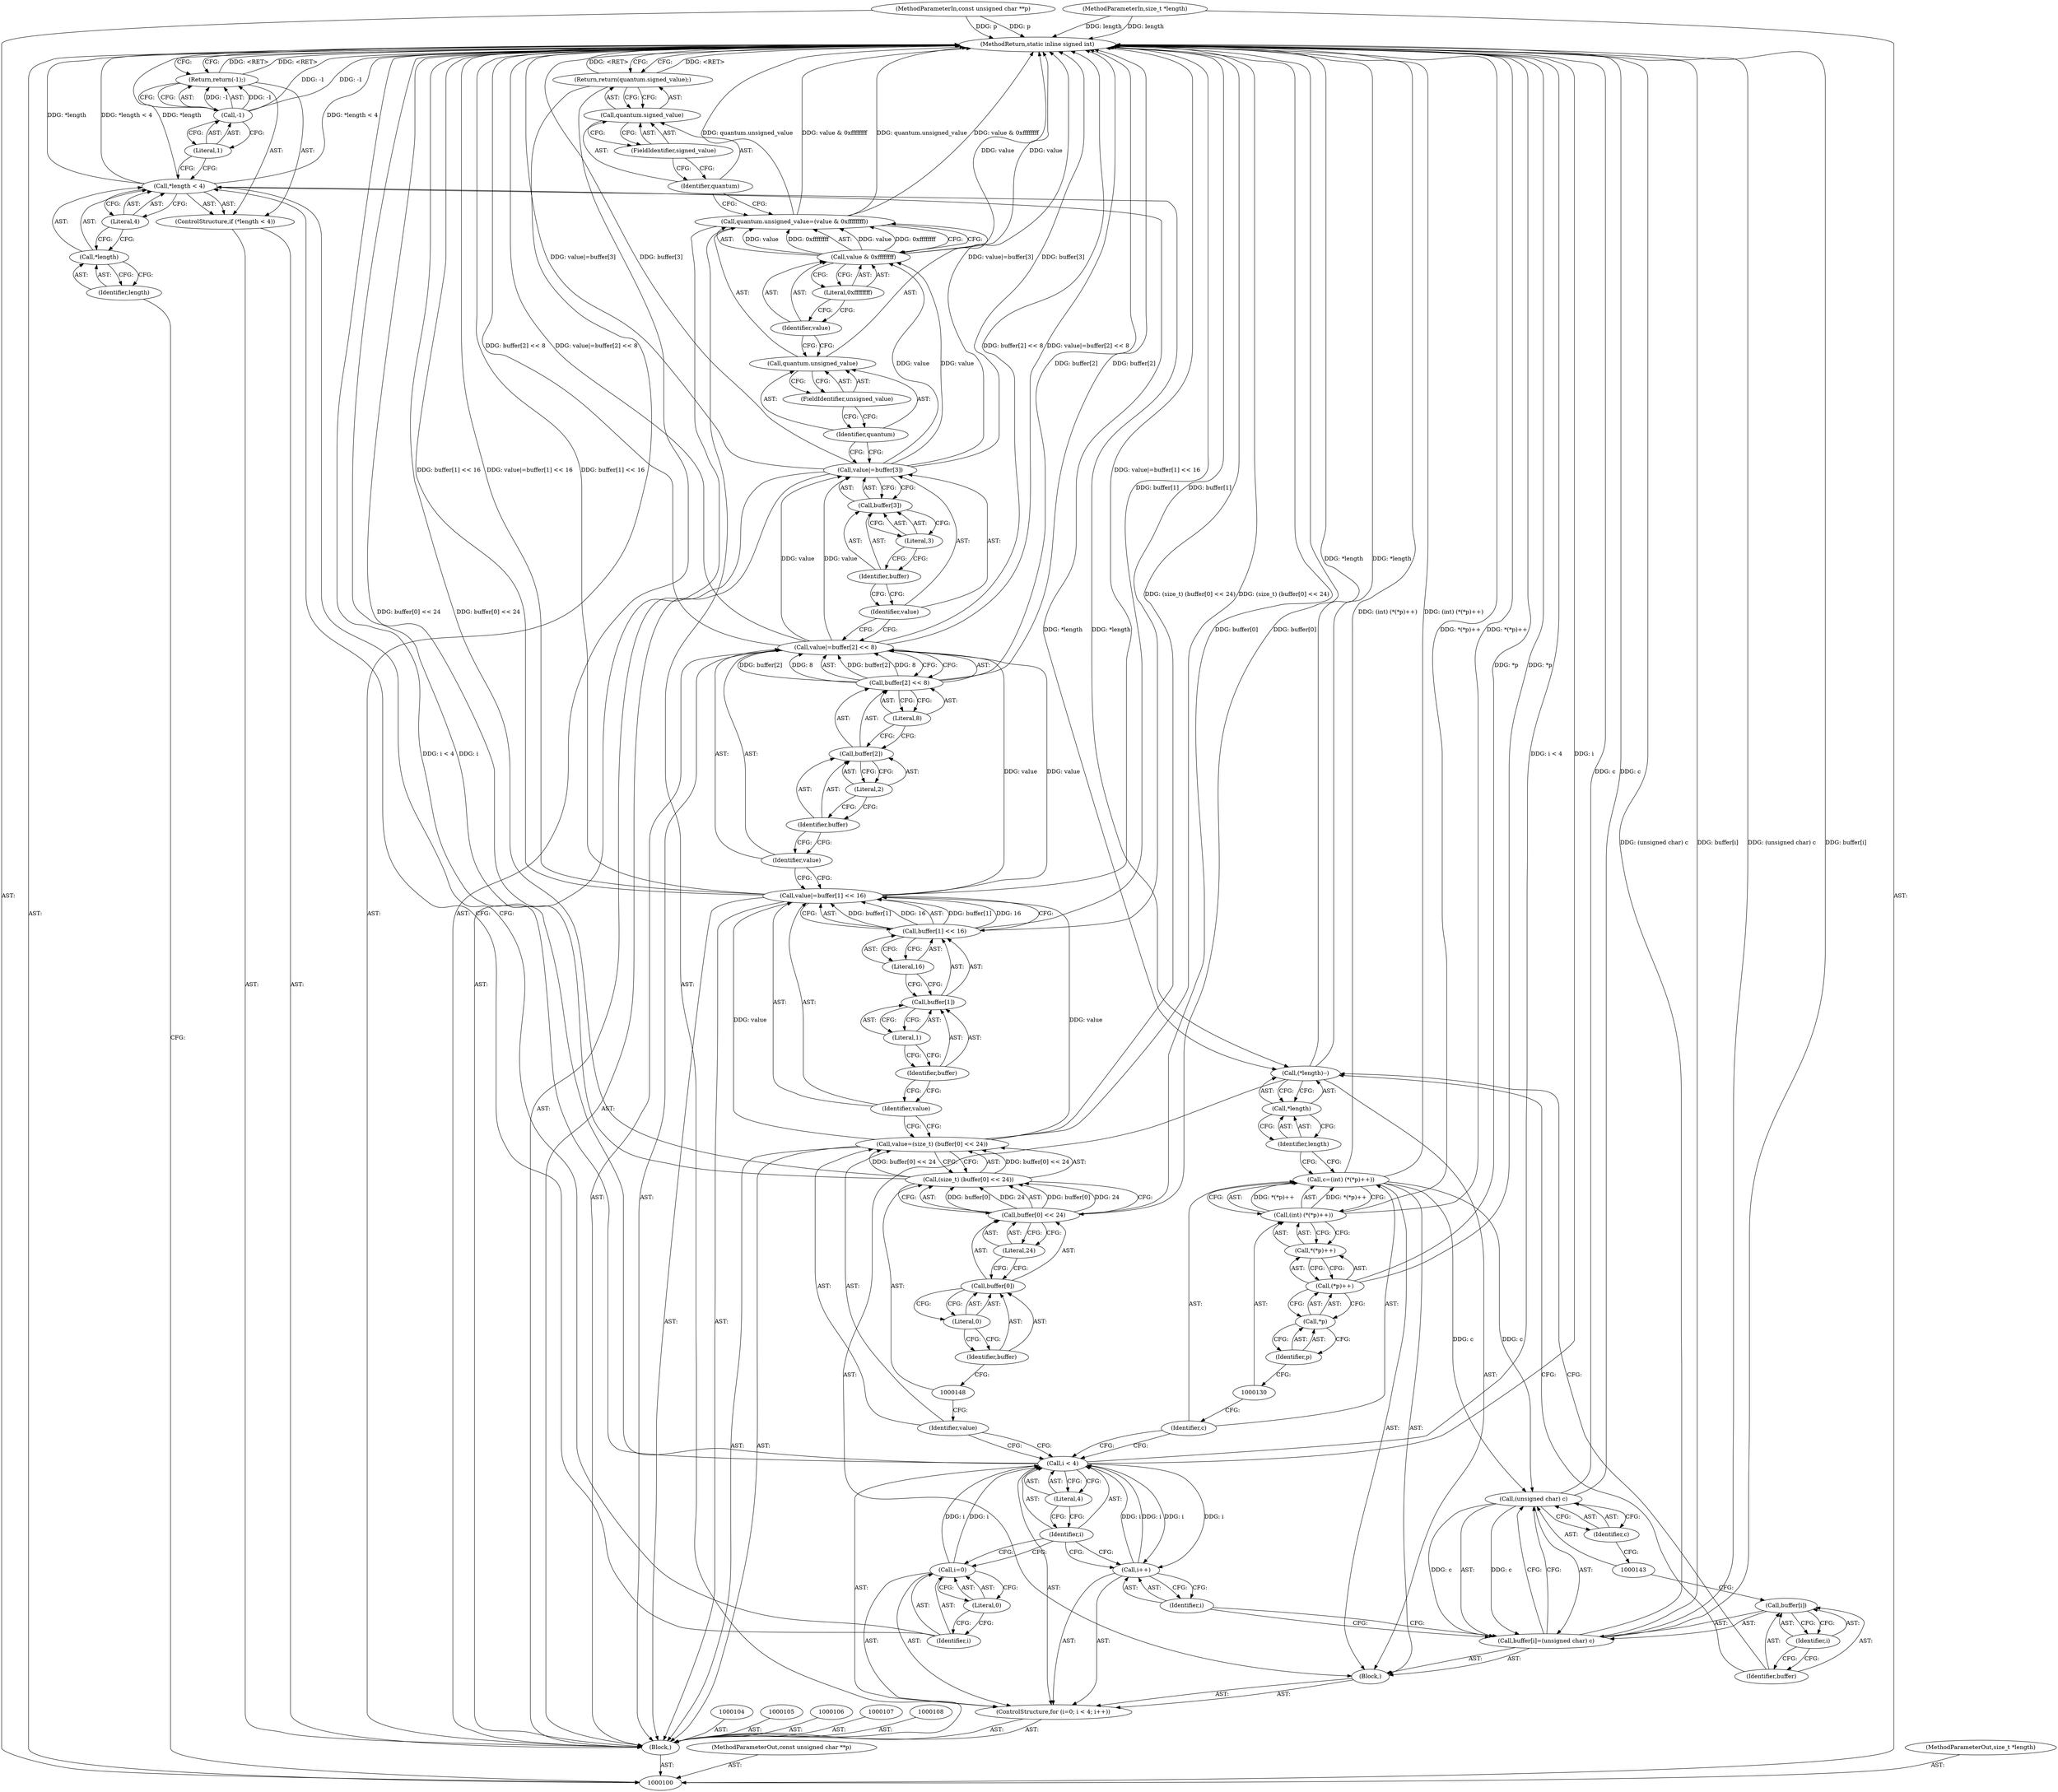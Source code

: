 digraph "1_ImageMagick_d8ab7f046587f2e9f734b687ba7e6e10147c294b_6" {
"1000184" [label="(MethodReturn,static inline signed int)"];
"1000101" [label="(MethodParameterIn,const unsigned char **p)"];
"1000252" [label="(MethodParameterOut,const unsigned char **p)"];
"1000102" [label="(MethodParameterIn,size_t *length)"];
"1000253" [label="(MethodParameterOut,size_t *length)"];
"1000113" [label="(Literal,4)"];
"1000109" [label="(ControlStructure,if (*length < 4))"];
"1000110" [label="(Call,*length < 4)"];
"1000111" [label="(Call,*length)"];
"1000112" [label="(Identifier,length)"];
"1000115" [label="(Call,-1)"];
"1000116" [label="(Literal,1)"];
"1000114" [label="(Return,return(-1);)"];
"1000121" [label="(Call,i < 4)"];
"1000122" [label="(Identifier,i)"];
"1000123" [label="(Literal,4)"];
"1000124" [label="(Call,i++)"];
"1000125" [label="(Identifier,i)"];
"1000117" [label="(ControlStructure,for (i=0; i < 4; i++))"];
"1000118" [label="(Call,i=0)"];
"1000119" [label="(Identifier,i)"];
"1000120" [label="(Literal,0)"];
"1000126" [label="(Block,)"];
"1000131" [label="(Call,*(*p)++)"];
"1000132" [label="(Call,(*p)++)"];
"1000133" [label="(Call,*p)"];
"1000134" [label="(Identifier,p)"];
"1000127" [label="(Call,c=(int) (*(*p)++))"];
"1000128" [label="(Identifier,c)"];
"1000129" [label="(Call,(int) (*(*p)++))"];
"1000103" [label="(Block,)"];
"1000135" [label="(Call,(*length)--)"];
"1000136" [label="(Call,*length)"];
"1000137" [label="(Identifier,length)"];
"1000141" [label="(Identifier,i)"];
"1000142" [label="(Call,(unsigned char) c)"];
"1000144" [label="(Identifier,c)"];
"1000138" [label="(Call,buffer[i]=(unsigned char) c)"];
"1000139" [label="(Call,buffer[i])"];
"1000140" [label="(Identifier,buffer)"];
"1000149" [label="(Call,buffer[0] << 24)"];
"1000150" [label="(Call,buffer[0])"];
"1000151" [label="(Identifier,buffer)"];
"1000145" [label="(Call,value=(size_t) (buffer[0] << 24))"];
"1000146" [label="(Identifier,value)"];
"1000152" [label="(Literal,0)"];
"1000153" [label="(Literal,24)"];
"1000147" [label="(Call,(size_t) (buffer[0] << 24))"];
"1000159" [label="(Literal,1)"];
"1000154" [label="(Call,value|=buffer[1] << 16)"];
"1000155" [label="(Identifier,value)"];
"1000160" [label="(Literal,16)"];
"1000156" [label="(Call,buffer[1] << 16)"];
"1000157" [label="(Call,buffer[1])"];
"1000158" [label="(Identifier,buffer)"];
"1000166" [label="(Literal,2)"];
"1000161" [label="(Call,value|=buffer[2] << 8)"];
"1000162" [label="(Identifier,value)"];
"1000167" [label="(Literal,8)"];
"1000163" [label="(Call,buffer[2] << 8)"];
"1000164" [label="(Call,buffer[2])"];
"1000165" [label="(Identifier,buffer)"];
"1000172" [label="(Literal,3)"];
"1000168" [label="(Call,value|=buffer[3])"];
"1000169" [label="(Identifier,value)"];
"1000170" [label="(Call,buffer[3])"];
"1000171" [label="(Identifier,buffer)"];
"1000176" [label="(FieldIdentifier,unsigned_value)"];
"1000173" [label="(Call,quantum.unsigned_value=(value & 0xffffffff))"];
"1000174" [label="(Call,quantum.unsigned_value)"];
"1000175" [label="(Identifier,quantum)"];
"1000177" [label="(Call,value & 0xffffffff)"];
"1000178" [label="(Identifier,value)"];
"1000179" [label="(Literal,0xffffffff)"];
"1000181" [label="(Call,quantum.signed_value)"];
"1000182" [label="(Identifier,quantum)"];
"1000183" [label="(FieldIdentifier,signed_value)"];
"1000180" [label="(Return,return(quantum.signed_value);)"];
"1000184" -> "1000100"  [label="AST: "];
"1000184" -> "1000114"  [label="CFG: "];
"1000184" -> "1000180"  [label="CFG: "];
"1000177" -> "1000184"  [label="DDG: value"];
"1000138" -> "1000184"  [label="DDG: (unsigned char) c"];
"1000138" -> "1000184"  [label="DDG: buffer[i]"];
"1000156" -> "1000184"  [label="DDG: buffer[1]"];
"1000147" -> "1000184"  [label="DDG: buffer[0] << 24"];
"1000154" -> "1000184"  [label="DDG: value|=buffer[1] << 16"];
"1000154" -> "1000184"  [label="DDG: buffer[1] << 16"];
"1000161" -> "1000184"  [label="DDG: buffer[2] << 8"];
"1000161" -> "1000184"  [label="DDG: value|=buffer[2] << 8"];
"1000173" -> "1000184"  [label="DDG: quantum.unsigned_value"];
"1000173" -> "1000184"  [label="DDG: value & 0xffffffff"];
"1000168" -> "1000184"  [label="DDG: value|=buffer[3]"];
"1000168" -> "1000184"  [label="DDG: buffer[3]"];
"1000163" -> "1000184"  [label="DDG: buffer[2]"];
"1000127" -> "1000184"  [label="DDG: (int) (*(*p)++)"];
"1000142" -> "1000184"  [label="DDG: c"];
"1000115" -> "1000184"  [label="DDG: -1"];
"1000121" -> "1000184"  [label="DDG: i < 4"];
"1000121" -> "1000184"  [label="DDG: i"];
"1000132" -> "1000184"  [label="DDG: *p"];
"1000102" -> "1000184"  [label="DDG: length"];
"1000101" -> "1000184"  [label="DDG: p"];
"1000110" -> "1000184"  [label="DDG: *length < 4"];
"1000110" -> "1000184"  [label="DDG: *length"];
"1000135" -> "1000184"  [label="DDG: *length"];
"1000149" -> "1000184"  [label="DDG: buffer[0]"];
"1000145" -> "1000184"  [label="DDG: (size_t) (buffer[0] << 24)"];
"1000129" -> "1000184"  [label="DDG: *(*p)++"];
"1000114" -> "1000184"  [label="DDG: <RET>"];
"1000180" -> "1000184"  [label="DDG: <RET>"];
"1000101" -> "1000100"  [label="AST: "];
"1000101" -> "1000184"  [label="DDG: p"];
"1000252" -> "1000100"  [label="AST: "];
"1000102" -> "1000100"  [label="AST: "];
"1000102" -> "1000184"  [label="DDG: length"];
"1000253" -> "1000100"  [label="AST: "];
"1000113" -> "1000110"  [label="AST: "];
"1000113" -> "1000111"  [label="CFG: "];
"1000110" -> "1000113"  [label="CFG: "];
"1000109" -> "1000103"  [label="AST: "];
"1000110" -> "1000109"  [label="AST: "];
"1000114" -> "1000109"  [label="AST: "];
"1000110" -> "1000109"  [label="AST: "];
"1000110" -> "1000113"  [label="CFG: "];
"1000111" -> "1000110"  [label="AST: "];
"1000113" -> "1000110"  [label="AST: "];
"1000116" -> "1000110"  [label="CFG: "];
"1000119" -> "1000110"  [label="CFG: "];
"1000110" -> "1000184"  [label="DDG: *length < 4"];
"1000110" -> "1000184"  [label="DDG: *length"];
"1000110" -> "1000135"  [label="DDG: *length"];
"1000111" -> "1000110"  [label="AST: "];
"1000111" -> "1000112"  [label="CFG: "];
"1000112" -> "1000111"  [label="AST: "];
"1000113" -> "1000111"  [label="CFG: "];
"1000112" -> "1000111"  [label="AST: "];
"1000112" -> "1000100"  [label="CFG: "];
"1000111" -> "1000112"  [label="CFG: "];
"1000115" -> "1000114"  [label="AST: "];
"1000115" -> "1000116"  [label="CFG: "];
"1000116" -> "1000115"  [label="AST: "];
"1000114" -> "1000115"  [label="CFG: "];
"1000115" -> "1000184"  [label="DDG: -1"];
"1000115" -> "1000114"  [label="DDG: -1"];
"1000116" -> "1000115"  [label="AST: "];
"1000116" -> "1000110"  [label="CFG: "];
"1000115" -> "1000116"  [label="CFG: "];
"1000114" -> "1000109"  [label="AST: "];
"1000114" -> "1000115"  [label="CFG: "];
"1000115" -> "1000114"  [label="AST: "];
"1000184" -> "1000114"  [label="CFG: "];
"1000114" -> "1000184"  [label="DDG: <RET>"];
"1000115" -> "1000114"  [label="DDG: -1"];
"1000121" -> "1000117"  [label="AST: "];
"1000121" -> "1000123"  [label="CFG: "];
"1000122" -> "1000121"  [label="AST: "];
"1000123" -> "1000121"  [label="AST: "];
"1000128" -> "1000121"  [label="CFG: "];
"1000146" -> "1000121"  [label="CFG: "];
"1000121" -> "1000184"  [label="DDG: i < 4"];
"1000121" -> "1000184"  [label="DDG: i"];
"1000124" -> "1000121"  [label="DDG: i"];
"1000118" -> "1000121"  [label="DDG: i"];
"1000121" -> "1000124"  [label="DDG: i"];
"1000122" -> "1000121"  [label="AST: "];
"1000122" -> "1000118"  [label="CFG: "];
"1000122" -> "1000124"  [label="CFG: "];
"1000123" -> "1000122"  [label="CFG: "];
"1000123" -> "1000121"  [label="AST: "];
"1000123" -> "1000122"  [label="CFG: "];
"1000121" -> "1000123"  [label="CFG: "];
"1000124" -> "1000117"  [label="AST: "];
"1000124" -> "1000125"  [label="CFG: "];
"1000125" -> "1000124"  [label="AST: "];
"1000122" -> "1000124"  [label="CFG: "];
"1000124" -> "1000121"  [label="DDG: i"];
"1000121" -> "1000124"  [label="DDG: i"];
"1000125" -> "1000124"  [label="AST: "];
"1000125" -> "1000138"  [label="CFG: "];
"1000124" -> "1000125"  [label="CFG: "];
"1000117" -> "1000103"  [label="AST: "];
"1000118" -> "1000117"  [label="AST: "];
"1000121" -> "1000117"  [label="AST: "];
"1000124" -> "1000117"  [label="AST: "];
"1000126" -> "1000117"  [label="AST: "];
"1000118" -> "1000117"  [label="AST: "];
"1000118" -> "1000120"  [label="CFG: "];
"1000119" -> "1000118"  [label="AST: "];
"1000120" -> "1000118"  [label="AST: "];
"1000122" -> "1000118"  [label="CFG: "];
"1000118" -> "1000121"  [label="DDG: i"];
"1000119" -> "1000118"  [label="AST: "];
"1000119" -> "1000110"  [label="CFG: "];
"1000120" -> "1000119"  [label="CFG: "];
"1000120" -> "1000118"  [label="AST: "];
"1000120" -> "1000119"  [label="CFG: "];
"1000118" -> "1000120"  [label="CFG: "];
"1000126" -> "1000117"  [label="AST: "];
"1000127" -> "1000126"  [label="AST: "];
"1000135" -> "1000126"  [label="AST: "];
"1000138" -> "1000126"  [label="AST: "];
"1000131" -> "1000129"  [label="AST: "];
"1000131" -> "1000132"  [label="CFG: "];
"1000132" -> "1000131"  [label="AST: "];
"1000129" -> "1000131"  [label="CFG: "];
"1000132" -> "1000131"  [label="AST: "];
"1000132" -> "1000133"  [label="CFG: "];
"1000133" -> "1000132"  [label="AST: "];
"1000131" -> "1000132"  [label="CFG: "];
"1000132" -> "1000184"  [label="DDG: *p"];
"1000133" -> "1000132"  [label="AST: "];
"1000133" -> "1000134"  [label="CFG: "];
"1000134" -> "1000133"  [label="AST: "];
"1000132" -> "1000133"  [label="CFG: "];
"1000134" -> "1000133"  [label="AST: "];
"1000134" -> "1000130"  [label="CFG: "];
"1000133" -> "1000134"  [label="CFG: "];
"1000127" -> "1000126"  [label="AST: "];
"1000127" -> "1000129"  [label="CFG: "];
"1000128" -> "1000127"  [label="AST: "];
"1000129" -> "1000127"  [label="AST: "];
"1000137" -> "1000127"  [label="CFG: "];
"1000127" -> "1000184"  [label="DDG: (int) (*(*p)++)"];
"1000129" -> "1000127"  [label="DDG: *(*p)++"];
"1000127" -> "1000142"  [label="DDG: c"];
"1000128" -> "1000127"  [label="AST: "];
"1000128" -> "1000121"  [label="CFG: "];
"1000130" -> "1000128"  [label="CFG: "];
"1000129" -> "1000127"  [label="AST: "];
"1000129" -> "1000131"  [label="CFG: "];
"1000130" -> "1000129"  [label="AST: "];
"1000131" -> "1000129"  [label="AST: "];
"1000127" -> "1000129"  [label="CFG: "];
"1000129" -> "1000184"  [label="DDG: *(*p)++"];
"1000129" -> "1000127"  [label="DDG: *(*p)++"];
"1000103" -> "1000100"  [label="AST: "];
"1000104" -> "1000103"  [label="AST: "];
"1000105" -> "1000103"  [label="AST: "];
"1000106" -> "1000103"  [label="AST: "];
"1000107" -> "1000103"  [label="AST: "];
"1000108" -> "1000103"  [label="AST: "];
"1000109" -> "1000103"  [label="AST: "];
"1000117" -> "1000103"  [label="AST: "];
"1000145" -> "1000103"  [label="AST: "];
"1000154" -> "1000103"  [label="AST: "];
"1000161" -> "1000103"  [label="AST: "];
"1000168" -> "1000103"  [label="AST: "];
"1000173" -> "1000103"  [label="AST: "];
"1000180" -> "1000103"  [label="AST: "];
"1000135" -> "1000126"  [label="AST: "];
"1000135" -> "1000136"  [label="CFG: "];
"1000136" -> "1000135"  [label="AST: "];
"1000140" -> "1000135"  [label="CFG: "];
"1000135" -> "1000184"  [label="DDG: *length"];
"1000110" -> "1000135"  [label="DDG: *length"];
"1000136" -> "1000135"  [label="AST: "];
"1000136" -> "1000137"  [label="CFG: "];
"1000137" -> "1000136"  [label="AST: "];
"1000135" -> "1000136"  [label="CFG: "];
"1000137" -> "1000136"  [label="AST: "];
"1000137" -> "1000127"  [label="CFG: "];
"1000136" -> "1000137"  [label="CFG: "];
"1000141" -> "1000139"  [label="AST: "];
"1000141" -> "1000140"  [label="CFG: "];
"1000139" -> "1000141"  [label="CFG: "];
"1000142" -> "1000138"  [label="AST: "];
"1000142" -> "1000144"  [label="CFG: "];
"1000143" -> "1000142"  [label="AST: "];
"1000144" -> "1000142"  [label="AST: "];
"1000138" -> "1000142"  [label="CFG: "];
"1000142" -> "1000184"  [label="DDG: c"];
"1000142" -> "1000138"  [label="DDG: c"];
"1000127" -> "1000142"  [label="DDG: c"];
"1000144" -> "1000142"  [label="AST: "];
"1000144" -> "1000143"  [label="CFG: "];
"1000142" -> "1000144"  [label="CFG: "];
"1000138" -> "1000126"  [label="AST: "];
"1000138" -> "1000142"  [label="CFG: "];
"1000139" -> "1000138"  [label="AST: "];
"1000142" -> "1000138"  [label="AST: "];
"1000125" -> "1000138"  [label="CFG: "];
"1000138" -> "1000184"  [label="DDG: (unsigned char) c"];
"1000138" -> "1000184"  [label="DDG: buffer[i]"];
"1000142" -> "1000138"  [label="DDG: c"];
"1000139" -> "1000138"  [label="AST: "];
"1000139" -> "1000141"  [label="CFG: "];
"1000140" -> "1000139"  [label="AST: "];
"1000141" -> "1000139"  [label="AST: "];
"1000143" -> "1000139"  [label="CFG: "];
"1000140" -> "1000139"  [label="AST: "];
"1000140" -> "1000135"  [label="CFG: "];
"1000141" -> "1000140"  [label="CFG: "];
"1000149" -> "1000147"  [label="AST: "];
"1000149" -> "1000153"  [label="CFG: "];
"1000150" -> "1000149"  [label="AST: "];
"1000153" -> "1000149"  [label="AST: "];
"1000147" -> "1000149"  [label="CFG: "];
"1000149" -> "1000184"  [label="DDG: buffer[0]"];
"1000149" -> "1000147"  [label="DDG: buffer[0]"];
"1000149" -> "1000147"  [label="DDG: 24"];
"1000150" -> "1000149"  [label="AST: "];
"1000150" -> "1000152"  [label="CFG: "];
"1000151" -> "1000150"  [label="AST: "];
"1000152" -> "1000150"  [label="AST: "];
"1000153" -> "1000150"  [label="CFG: "];
"1000151" -> "1000150"  [label="AST: "];
"1000151" -> "1000148"  [label="CFG: "];
"1000152" -> "1000151"  [label="CFG: "];
"1000145" -> "1000103"  [label="AST: "];
"1000145" -> "1000147"  [label="CFG: "];
"1000146" -> "1000145"  [label="AST: "];
"1000147" -> "1000145"  [label="AST: "];
"1000155" -> "1000145"  [label="CFG: "];
"1000145" -> "1000184"  [label="DDG: (size_t) (buffer[0] << 24)"];
"1000147" -> "1000145"  [label="DDG: buffer[0] << 24"];
"1000145" -> "1000154"  [label="DDG: value"];
"1000146" -> "1000145"  [label="AST: "];
"1000146" -> "1000121"  [label="CFG: "];
"1000148" -> "1000146"  [label="CFG: "];
"1000152" -> "1000150"  [label="AST: "];
"1000152" -> "1000151"  [label="CFG: "];
"1000150" -> "1000152"  [label="CFG: "];
"1000153" -> "1000149"  [label="AST: "];
"1000153" -> "1000150"  [label="CFG: "];
"1000149" -> "1000153"  [label="CFG: "];
"1000147" -> "1000145"  [label="AST: "];
"1000147" -> "1000149"  [label="CFG: "];
"1000148" -> "1000147"  [label="AST: "];
"1000149" -> "1000147"  [label="AST: "];
"1000145" -> "1000147"  [label="CFG: "];
"1000147" -> "1000184"  [label="DDG: buffer[0] << 24"];
"1000147" -> "1000145"  [label="DDG: buffer[0] << 24"];
"1000149" -> "1000147"  [label="DDG: buffer[0]"];
"1000149" -> "1000147"  [label="DDG: 24"];
"1000159" -> "1000157"  [label="AST: "];
"1000159" -> "1000158"  [label="CFG: "];
"1000157" -> "1000159"  [label="CFG: "];
"1000154" -> "1000103"  [label="AST: "];
"1000154" -> "1000156"  [label="CFG: "];
"1000155" -> "1000154"  [label="AST: "];
"1000156" -> "1000154"  [label="AST: "];
"1000162" -> "1000154"  [label="CFG: "];
"1000154" -> "1000184"  [label="DDG: value|=buffer[1] << 16"];
"1000154" -> "1000184"  [label="DDG: buffer[1] << 16"];
"1000145" -> "1000154"  [label="DDG: value"];
"1000156" -> "1000154"  [label="DDG: buffer[1]"];
"1000156" -> "1000154"  [label="DDG: 16"];
"1000154" -> "1000161"  [label="DDG: value"];
"1000155" -> "1000154"  [label="AST: "];
"1000155" -> "1000145"  [label="CFG: "];
"1000158" -> "1000155"  [label="CFG: "];
"1000160" -> "1000156"  [label="AST: "];
"1000160" -> "1000157"  [label="CFG: "];
"1000156" -> "1000160"  [label="CFG: "];
"1000156" -> "1000154"  [label="AST: "];
"1000156" -> "1000160"  [label="CFG: "];
"1000157" -> "1000156"  [label="AST: "];
"1000160" -> "1000156"  [label="AST: "];
"1000154" -> "1000156"  [label="CFG: "];
"1000156" -> "1000184"  [label="DDG: buffer[1]"];
"1000156" -> "1000154"  [label="DDG: buffer[1]"];
"1000156" -> "1000154"  [label="DDG: 16"];
"1000157" -> "1000156"  [label="AST: "];
"1000157" -> "1000159"  [label="CFG: "];
"1000158" -> "1000157"  [label="AST: "];
"1000159" -> "1000157"  [label="AST: "];
"1000160" -> "1000157"  [label="CFG: "];
"1000158" -> "1000157"  [label="AST: "];
"1000158" -> "1000155"  [label="CFG: "];
"1000159" -> "1000158"  [label="CFG: "];
"1000166" -> "1000164"  [label="AST: "];
"1000166" -> "1000165"  [label="CFG: "];
"1000164" -> "1000166"  [label="CFG: "];
"1000161" -> "1000103"  [label="AST: "];
"1000161" -> "1000163"  [label="CFG: "];
"1000162" -> "1000161"  [label="AST: "];
"1000163" -> "1000161"  [label="AST: "];
"1000169" -> "1000161"  [label="CFG: "];
"1000161" -> "1000184"  [label="DDG: buffer[2] << 8"];
"1000161" -> "1000184"  [label="DDG: value|=buffer[2] << 8"];
"1000154" -> "1000161"  [label="DDG: value"];
"1000163" -> "1000161"  [label="DDG: buffer[2]"];
"1000163" -> "1000161"  [label="DDG: 8"];
"1000161" -> "1000168"  [label="DDG: value"];
"1000162" -> "1000161"  [label="AST: "];
"1000162" -> "1000154"  [label="CFG: "];
"1000165" -> "1000162"  [label="CFG: "];
"1000167" -> "1000163"  [label="AST: "];
"1000167" -> "1000164"  [label="CFG: "];
"1000163" -> "1000167"  [label="CFG: "];
"1000163" -> "1000161"  [label="AST: "];
"1000163" -> "1000167"  [label="CFG: "];
"1000164" -> "1000163"  [label="AST: "];
"1000167" -> "1000163"  [label="AST: "];
"1000161" -> "1000163"  [label="CFG: "];
"1000163" -> "1000184"  [label="DDG: buffer[2]"];
"1000163" -> "1000161"  [label="DDG: buffer[2]"];
"1000163" -> "1000161"  [label="DDG: 8"];
"1000164" -> "1000163"  [label="AST: "];
"1000164" -> "1000166"  [label="CFG: "];
"1000165" -> "1000164"  [label="AST: "];
"1000166" -> "1000164"  [label="AST: "];
"1000167" -> "1000164"  [label="CFG: "];
"1000165" -> "1000164"  [label="AST: "];
"1000165" -> "1000162"  [label="CFG: "];
"1000166" -> "1000165"  [label="CFG: "];
"1000172" -> "1000170"  [label="AST: "];
"1000172" -> "1000171"  [label="CFG: "];
"1000170" -> "1000172"  [label="CFG: "];
"1000168" -> "1000103"  [label="AST: "];
"1000168" -> "1000170"  [label="CFG: "];
"1000169" -> "1000168"  [label="AST: "];
"1000170" -> "1000168"  [label="AST: "];
"1000175" -> "1000168"  [label="CFG: "];
"1000168" -> "1000184"  [label="DDG: value|=buffer[3]"];
"1000168" -> "1000184"  [label="DDG: buffer[3]"];
"1000161" -> "1000168"  [label="DDG: value"];
"1000168" -> "1000177"  [label="DDG: value"];
"1000169" -> "1000168"  [label="AST: "];
"1000169" -> "1000161"  [label="CFG: "];
"1000171" -> "1000169"  [label="CFG: "];
"1000170" -> "1000168"  [label="AST: "];
"1000170" -> "1000172"  [label="CFG: "];
"1000171" -> "1000170"  [label="AST: "];
"1000172" -> "1000170"  [label="AST: "];
"1000168" -> "1000170"  [label="CFG: "];
"1000171" -> "1000170"  [label="AST: "];
"1000171" -> "1000169"  [label="CFG: "];
"1000172" -> "1000171"  [label="CFG: "];
"1000176" -> "1000174"  [label="AST: "];
"1000176" -> "1000175"  [label="CFG: "];
"1000174" -> "1000176"  [label="CFG: "];
"1000173" -> "1000103"  [label="AST: "];
"1000173" -> "1000177"  [label="CFG: "];
"1000174" -> "1000173"  [label="AST: "];
"1000177" -> "1000173"  [label="AST: "];
"1000182" -> "1000173"  [label="CFG: "];
"1000173" -> "1000184"  [label="DDG: quantum.unsigned_value"];
"1000173" -> "1000184"  [label="DDG: value & 0xffffffff"];
"1000177" -> "1000173"  [label="DDG: value"];
"1000177" -> "1000173"  [label="DDG: 0xffffffff"];
"1000174" -> "1000173"  [label="AST: "];
"1000174" -> "1000176"  [label="CFG: "];
"1000175" -> "1000174"  [label="AST: "];
"1000176" -> "1000174"  [label="AST: "];
"1000178" -> "1000174"  [label="CFG: "];
"1000175" -> "1000174"  [label="AST: "];
"1000175" -> "1000168"  [label="CFG: "];
"1000176" -> "1000175"  [label="CFG: "];
"1000177" -> "1000173"  [label="AST: "];
"1000177" -> "1000179"  [label="CFG: "];
"1000178" -> "1000177"  [label="AST: "];
"1000179" -> "1000177"  [label="AST: "];
"1000173" -> "1000177"  [label="CFG: "];
"1000177" -> "1000184"  [label="DDG: value"];
"1000177" -> "1000173"  [label="DDG: value"];
"1000177" -> "1000173"  [label="DDG: 0xffffffff"];
"1000168" -> "1000177"  [label="DDG: value"];
"1000178" -> "1000177"  [label="AST: "];
"1000178" -> "1000174"  [label="CFG: "];
"1000179" -> "1000178"  [label="CFG: "];
"1000179" -> "1000177"  [label="AST: "];
"1000179" -> "1000178"  [label="CFG: "];
"1000177" -> "1000179"  [label="CFG: "];
"1000181" -> "1000180"  [label="AST: "];
"1000181" -> "1000183"  [label="CFG: "];
"1000182" -> "1000181"  [label="AST: "];
"1000183" -> "1000181"  [label="AST: "];
"1000180" -> "1000181"  [label="CFG: "];
"1000182" -> "1000181"  [label="AST: "];
"1000182" -> "1000173"  [label="CFG: "];
"1000183" -> "1000182"  [label="CFG: "];
"1000183" -> "1000181"  [label="AST: "];
"1000183" -> "1000182"  [label="CFG: "];
"1000181" -> "1000183"  [label="CFG: "];
"1000180" -> "1000103"  [label="AST: "];
"1000180" -> "1000181"  [label="CFG: "];
"1000181" -> "1000180"  [label="AST: "];
"1000184" -> "1000180"  [label="CFG: "];
"1000180" -> "1000184"  [label="DDG: <RET>"];
}
